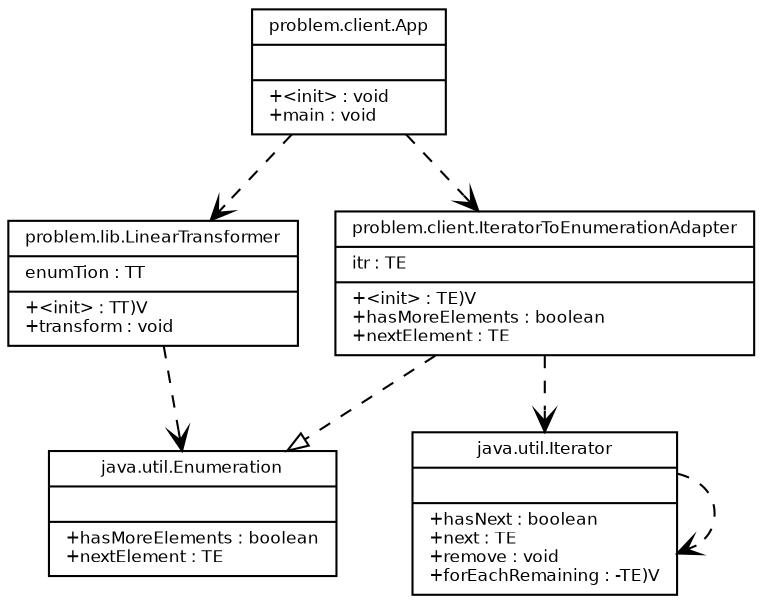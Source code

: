 digraph G {
fontname = "Bitstream Vera Sans"
fontsize = 8
node [
fontname = "Bitstream Vera Sans"
fontsize = 8
shape = "record"
]
edge [
fontname = "Bitstream Vera Sans"
fontsize = 8
]
problemclientApp [
label = "{problem.client.App||+\<init\> : void\l+main : void\l}"
]
problemclientIteratorToEnumerationAdapter [
label = "{problem.client.IteratorToEnumerationAdapter|itr : TE\l|+\<init\> : TE)V\l+hasMoreElements : boolean\l+nextElement : TE\l}"
]
problemlibLinearTransformer [
label = "{problem.lib.LinearTransformer|enumTion : TT\l|+\<init\> : TT)V\l+transform : void\l}"
]
javautilEnumeration [
label = "{java.util.Enumeration||+hasMoreElements : boolean\l+nextElement : TE\l}"
]
javautilIterator [
label = "{java.util.Iterator||+hasNext : boolean\l+next : TE\l+remove : void\l+forEachRemaining : -TE)V\l}"
]
edge [ arrowhead = "empty", style = "dashed" 
 ]
problemclientIteratorToEnumerationAdapter -> javautilEnumeration
edge [ arrowhead = "vee", style = "dashed" 
 ]
problemclientIteratorToEnumerationAdapter -> javautilIterator
edge [ arrowhead = "vee", style = "dashed" 
 ]
problemclientApp -> problemlibLinearTransformer
edge [ arrowhead = "vee", style = "dashed" 
 ]
problemclientApp -> problemclientIteratorToEnumerationAdapter
edge [ arrowhead = "vee", style = "dashed" 
 ]
problemlibLinearTransformer -> javautilEnumeration
edge [ arrowhead = "vee", style = "dashed" 
 ]
javautilIterator -> javautilIterator
}
